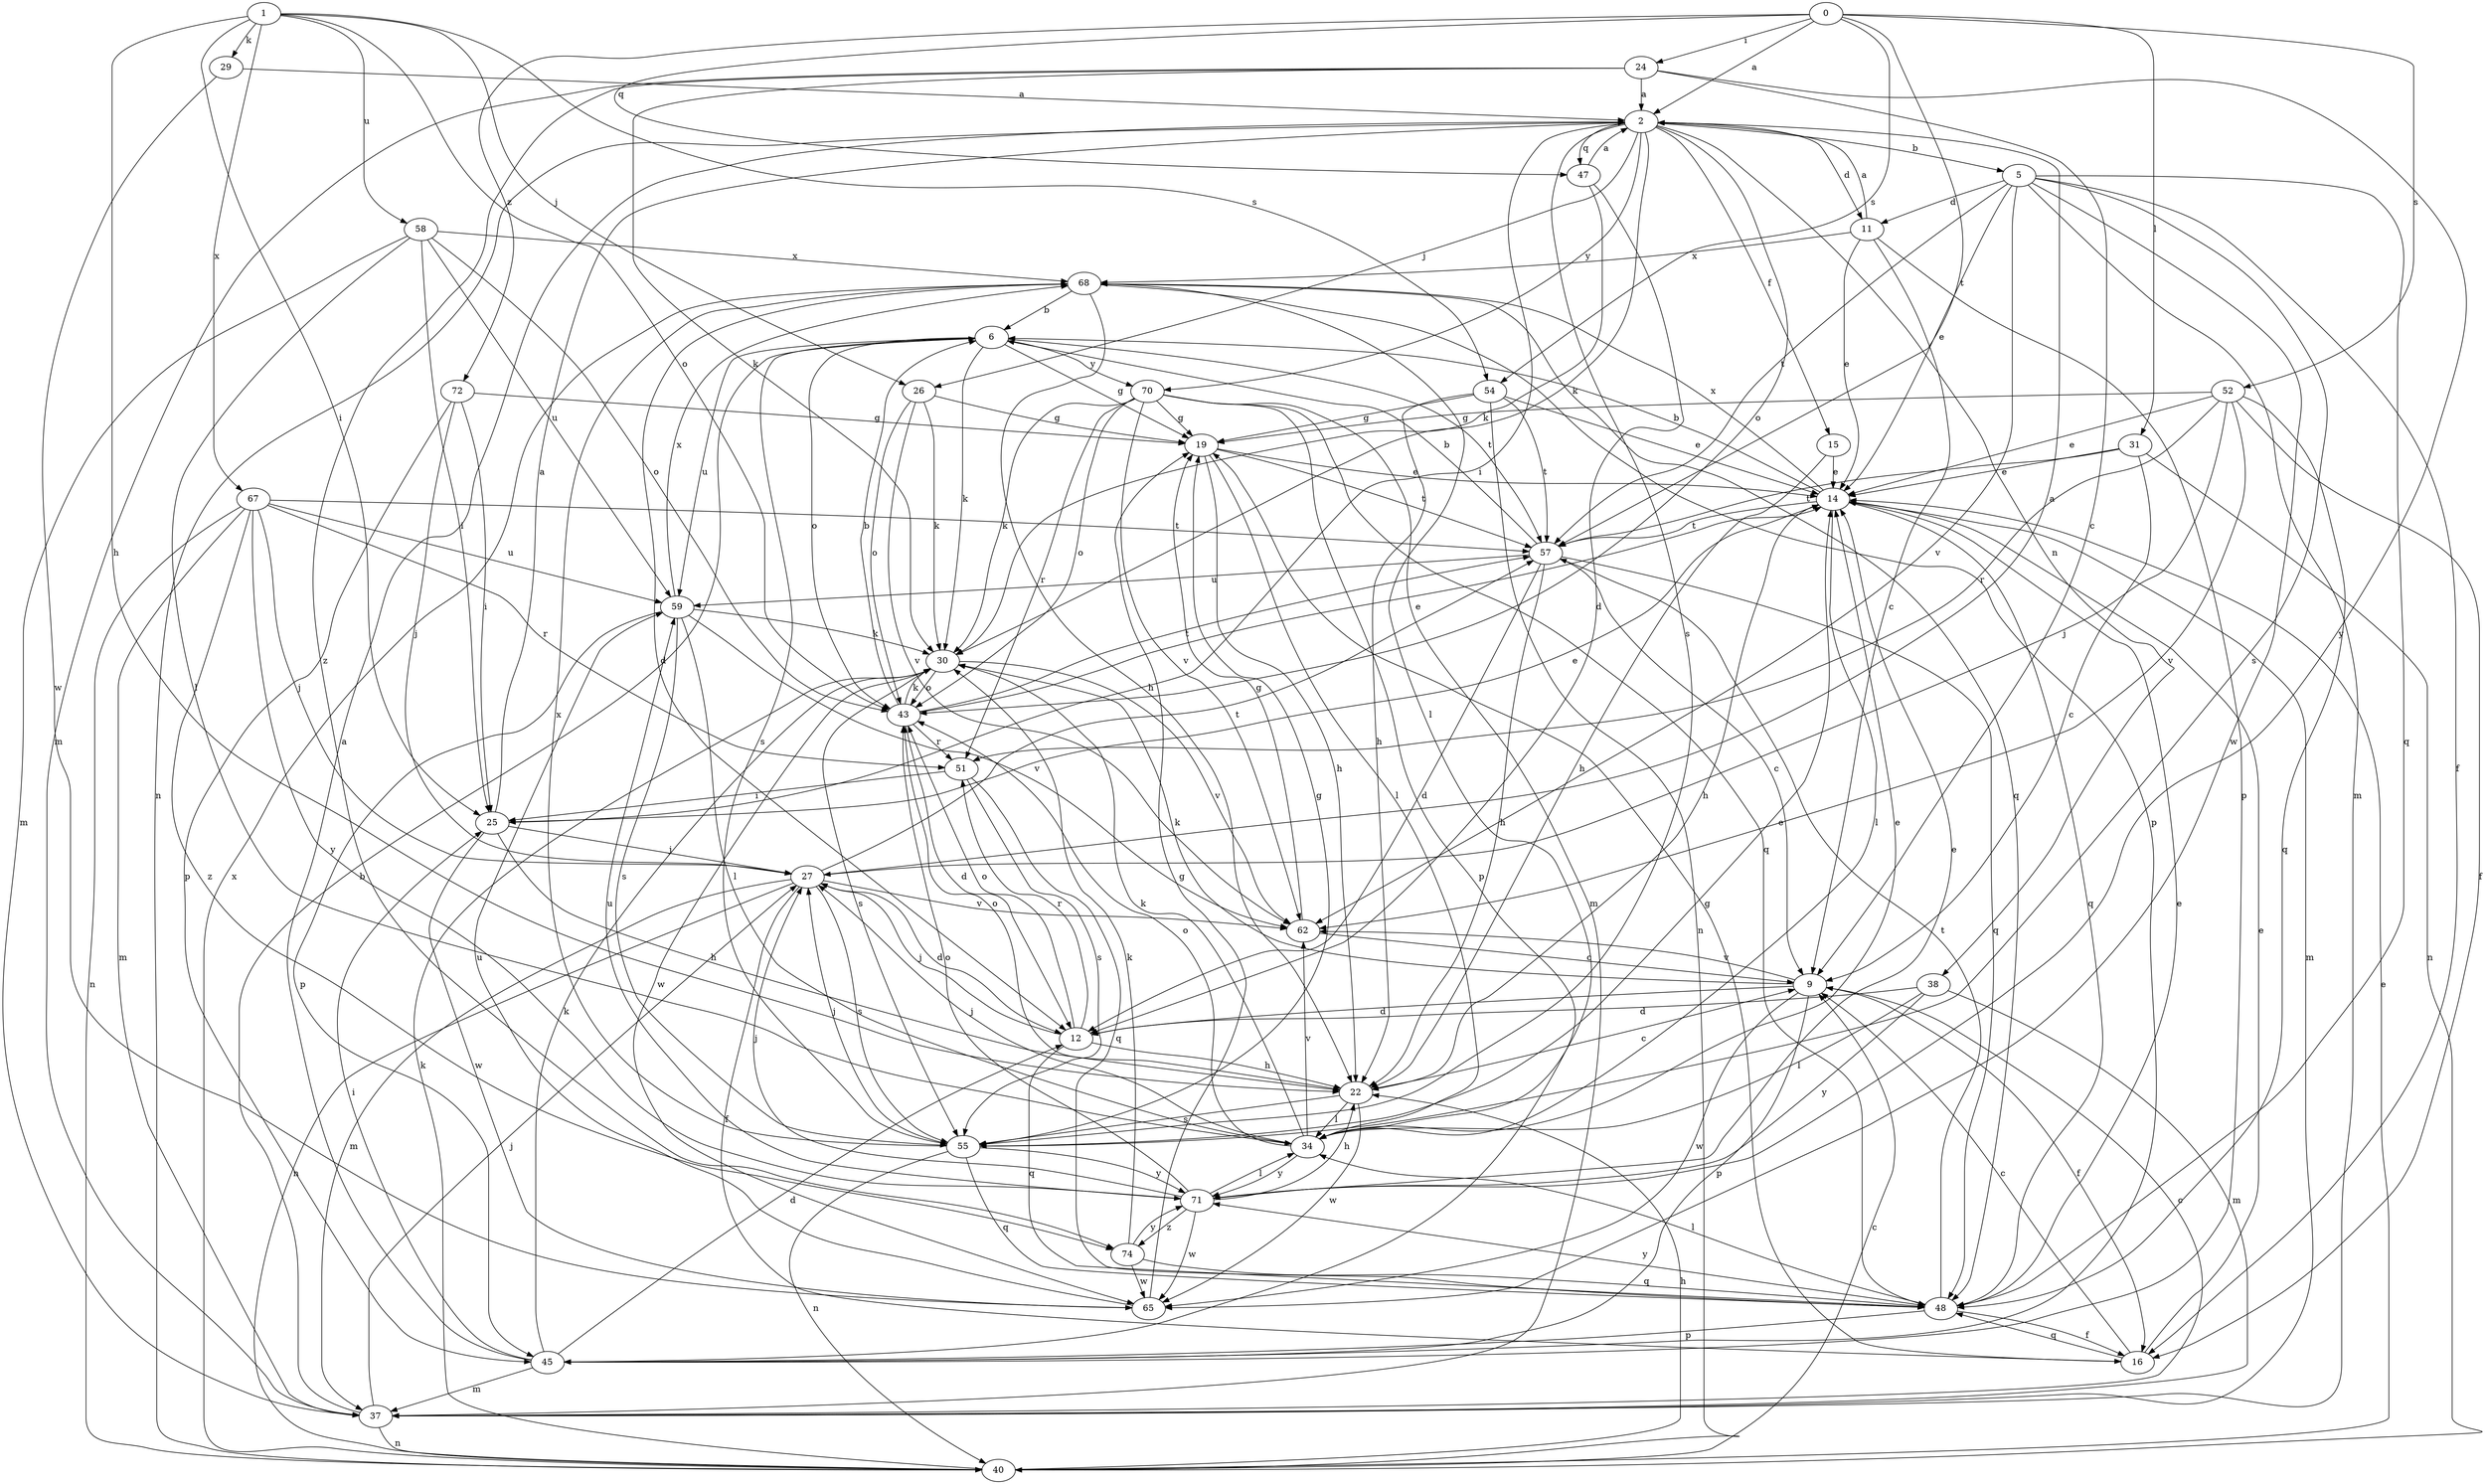 strict digraph  {
0;
1;
2;
5;
6;
9;
11;
12;
14;
15;
16;
19;
22;
24;
25;
26;
27;
29;
30;
31;
34;
37;
38;
40;
43;
45;
47;
48;
51;
52;
54;
55;
57;
58;
59;
62;
65;
67;
68;
70;
71;
72;
74;
0 -> 2  [label=a];
0 -> 24  [label=i];
0 -> 31  [label=l];
0 -> 47  [label=q];
0 -> 52  [label=s];
0 -> 54  [label=s];
0 -> 57  [label=t];
0 -> 72  [label=z];
1 -> 22  [label=h];
1 -> 25  [label=i];
1 -> 26  [label=j];
1 -> 29  [label=k];
1 -> 43  [label=o];
1 -> 54  [label=s];
1 -> 58  [label=u];
1 -> 67  [label=x];
2 -> 5  [label=b];
2 -> 11  [label=d];
2 -> 15  [label=f];
2 -> 25  [label=i];
2 -> 26  [label=j];
2 -> 30  [label=k];
2 -> 38  [label=n];
2 -> 40  [label=n];
2 -> 43  [label=o];
2 -> 47  [label=q];
2 -> 55  [label=s];
2 -> 70  [label=y];
5 -> 11  [label=d];
5 -> 14  [label=e];
5 -> 16  [label=f];
5 -> 37  [label=m];
5 -> 48  [label=q];
5 -> 55  [label=s];
5 -> 57  [label=t];
5 -> 62  [label=v];
5 -> 65  [label=w];
6 -> 19  [label=g];
6 -> 30  [label=k];
6 -> 43  [label=o];
6 -> 55  [label=s];
6 -> 57  [label=t];
6 -> 59  [label=u];
6 -> 70  [label=y];
9 -> 12  [label=d];
9 -> 16  [label=f];
9 -> 30  [label=k];
9 -> 45  [label=p];
9 -> 62  [label=v];
9 -> 65  [label=w];
11 -> 2  [label=a];
11 -> 9  [label=c];
11 -> 14  [label=e];
11 -> 45  [label=p];
11 -> 68  [label=x];
12 -> 22  [label=h];
12 -> 27  [label=j];
12 -> 43  [label=o];
12 -> 48  [label=q];
12 -> 51  [label=r];
14 -> 6  [label=b];
14 -> 22  [label=h];
14 -> 34  [label=l];
14 -> 37  [label=m];
14 -> 48  [label=q];
14 -> 57  [label=t];
14 -> 68  [label=x];
15 -> 14  [label=e];
15 -> 22  [label=h];
16 -> 9  [label=c];
16 -> 14  [label=e];
16 -> 19  [label=g];
16 -> 48  [label=q];
19 -> 14  [label=e];
19 -> 22  [label=h];
19 -> 34  [label=l];
19 -> 57  [label=t];
22 -> 9  [label=c];
22 -> 34  [label=l];
22 -> 43  [label=o];
22 -> 55  [label=s];
22 -> 65  [label=w];
24 -> 2  [label=a];
24 -> 9  [label=c];
24 -> 30  [label=k];
24 -> 37  [label=m];
24 -> 71  [label=y];
24 -> 74  [label=z];
25 -> 2  [label=a];
25 -> 14  [label=e];
25 -> 22  [label=h];
25 -> 27  [label=j];
25 -> 65  [label=w];
26 -> 19  [label=g];
26 -> 30  [label=k];
26 -> 43  [label=o];
26 -> 62  [label=v];
27 -> 2  [label=a];
27 -> 12  [label=d];
27 -> 16  [label=f];
27 -> 37  [label=m];
27 -> 40  [label=n];
27 -> 55  [label=s];
27 -> 57  [label=t];
27 -> 62  [label=v];
29 -> 2  [label=a];
29 -> 65  [label=w];
30 -> 43  [label=o];
30 -> 55  [label=s];
30 -> 62  [label=v];
30 -> 65  [label=w];
31 -> 9  [label=c];
31 -> 14  [label=e];
31 -> 40  [label=n];
31 -> 57  [label=t];
34 -> 14  [label=e];
34 -> 27  [label=j];
34 -> 30  [label=k];
34 -> 43  [label=o];
34 -> 62  [label=v];
34 -> 71  [label=y];
37 -> 6  [label=b];
37 -> 9  [label=c];
37 -> 27  [label=j];
37 -> 40  [label=n];
38 -> 12  [label=d];
38 -> 34  [label=l];
38 -> 37  [label=m];
38 -> 71  [label=y];
40 -> 9  [label=c];
40 -> 14  [label=e];
40 -> 22  [label=h];
40 -> 30  [label=k];
40 -> 68  [label=x];
43 -> 6  [label=b];
43 -> 12  [label=d];
43 -> 14  [label=e];
43 -> 30  [label=k];
43 -> 51  [label=r];
43 -> 57  [label=t];
45 -> 2  [label=a];
45 -> 12  [label=d];
45 -> 25  [label=i];
45 -> 30  [label=k];
45 -> 37  [label=m];
47 -> 2  [label=a];
47 -> 12  [label=d];
47 -> 30  [label=k];
48 -> 14  [label=e];
48 -> 16  [label=f];
48 -> 34  [label=l];
48 -> 45  [label=p];
48 -> 57  [label=t];
48 -> 71  [label=y];
51 -> 25  [label=i];
51 -> 48  [label=q];
51 -> 55  [label=s];
52 -> 14  [label=e];
52 -> 16  [label=f];
52 -> 19  [label=g];
52 -> 27  [label=j];
52 -> 48  [label=q];
52 -> 51  [label=r];
52 -> 62  [label=v];
54 -> 14  [label=e];
54 -> 19  [label=g];
54 -> 22  [label=h];
54 -> 40  [label=n];
54 -> 57  [label=t];
55 -> 14  [label=e];
55 -> 19  [label=g];
55 -> 27  [label=j];
55 -> 40  [label=n];
55 -> 48  [label=q];
55 -> 68  [label=x];
55 -> 71  [label=y];
57 -> 6  [label=b];
57 -> 9  [label=c];
57 -> 12  [label=d];
57 -> 22  [label=h];
57 -> 48  [label=q];
57 -> 59  [label=u];
58 -> 25  [label=i];
58 -> 34  [label=l];
58 -> 37  [label=m];
58 -> 43  [label=o];
58 -> 59  [label=u];
58 -> 68  [label=x];
59 -> 30  [label=k];
59 -> 34  [label=l];
59 -> 45  [label=p];
59 -> 55  [label=s];
59 -> 62  [label=v];
59 -> 68  [label=x];
62 -> 9  [label=c];
62 -> 19  [label=g];
65 -> 19  [label=g];
65 -> 59  [label=u];
67 -> 27  [label=j];
67 -> 37  [label=m];
67 -> 40  [label=n];
67 -> 51  [label=r];
67 -> 57  [label=t];
67 -> 59  [label=u];
67 -> 71  [label=y];
67 -> 74  [label=z];
68 -> 6  [label=b];
68 -> 12  [label=d];
68 -> 22  [label=h];
68 -> 34  [label=l];
68 -> 45  [label=p];
68 -> 48  [label=q];
70 -> 19  [label=g];
70 -> 30  [label=k];
70 -> 37  [label=m];
70 -> 43  [label=o];
70 -> 45  [label=p];
70 -> 48  [label=q];
70 -> 51  [label=r];
70 -> 62  [label=v];
71 -> 14  [label=e];
71 -> 22  [label=h];
71 -> 27  [label=j];
71 -> 34  [label=l];
71 -> 43  [label=o];
71 -> 59  [label=u];
71 -> 65  [label=w];
71 -> 74  [label=z];
72 -> 19  [label=g];
72 -> 25  [label=i];
72 -> 27  [label=j];
72 -> 45  [label=p];
74 -> 30  [label=k];
74 -> 48  [label=q];
74 -> 65  [label=w];
74 -> 71  [label=y];
}
